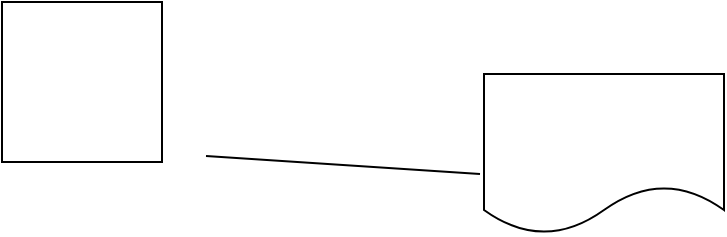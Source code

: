 <mxfile version="20.0.4" type="github">
  <diagram id="huoF-vAIRfk1K-JHcWcO" name="Page-1">
    <mxGraphModel dx="474" dy="254" grid="0" gridSize="10" guides="1" tooltips="1" connect="1" arrows="1" fold="1" page="1" pageScale="1" pageWidth="850" pageHeight="1100" math="0" shadow="0">
      <root>
        <mxCell id="0" />
        <mxCell id="1" parent="0" />
        <mxCell id="CRI_VrcL7amUR2uQyrJO-1" value="" style="whiteSpace=wrap;html=1;aspect=fixed;" parent="1" vertex="1">
          <mxGeometry x="199" y="233" width="80" height="80" as="geometry" />
        </mxCell>
        <mxCell id="CRI_VrcL7amUR2uQyrJO-2" value="" style="shape=document;whiteSpace=wrap;html=1;boundedLbl=1;" parent="1" vertex="1">
          <mxGeometry x="440" y="269" width="120" height="80" as="geometry" />
        </mxCell>
        <mxCell id="CRI_VrcL7amUR2uQyrJO-3" value="" style="endArrow=none;html=1;rounded=0;" parent="1" edge="1">
          <mxGeometry width="50" height="50" relative="1" as="geometry">
            <mxPoint x="301" y="310" as="sourcePoint" />
            <mxPoint x="438" y="319" as="targetPoint" />
          </mxGeometry>
        </mxCell>
      </root>
    </mxGraphModel>
  </diagram>
</mxfile>
